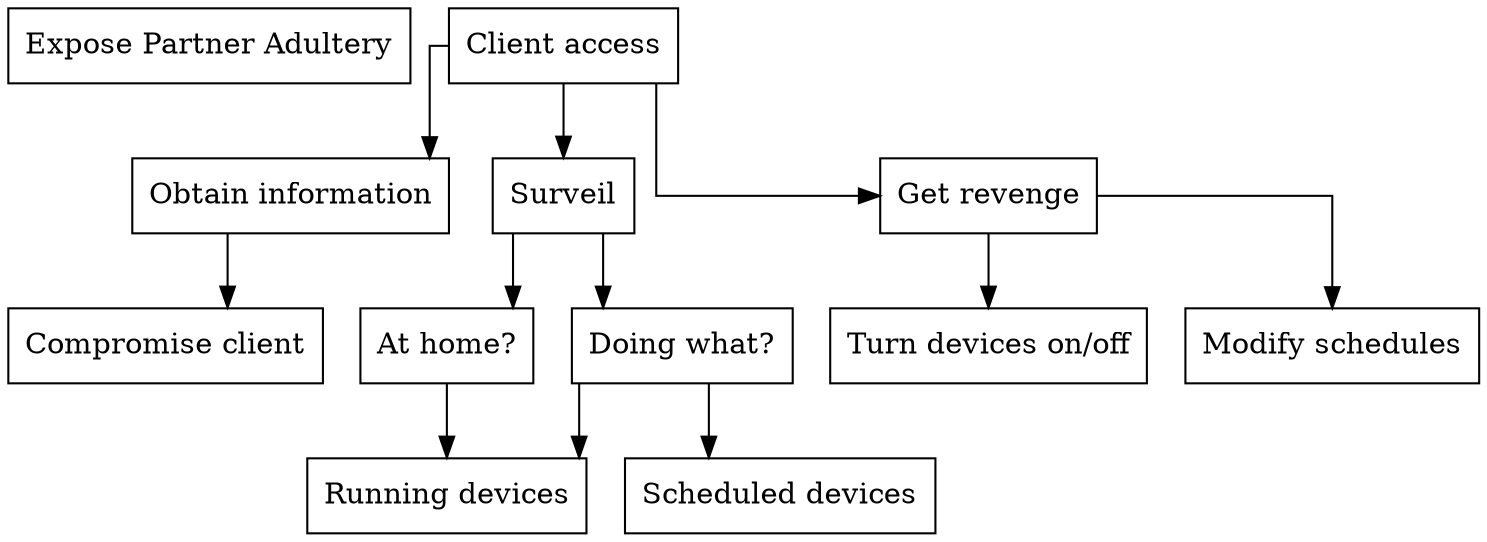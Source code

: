 digraph finite_state_machine {
  node [shape = rectangle];
  graph [splines=ortho];

  attack[label="Expose Partner Adultery"];
  client_access[label = "Client access",shape=AND];

  obtain_info[label="Obtain information"];
  client_access->obtain_info;

    compromise_client[label="Compromise client"];
    obtain_info->compromise_client;

  surveil[label="Surveil",shape=OR];
  client_access->surveil;

    at_home[label="At home?"];
    surveil->at_home

      running_devices[label="Running devices"];
      at_home->running_devices;

    doing_what[label="Doing what?",shape=OR];
    surveil->doing_what;

      doing_what->running_devices;

      scheduled_devices[label="Scheduled devices"];
      doing_what->scheduled_devices;

  revenge[label="Get revenge",shape=OR];
  client_access->revenge;

    turn_onoff[label="Turn devices on/off"];
    revenge->turn_onoff;

    modify_schedules[label="Modify schedules"];
    revenge->modify_schedules;
}
